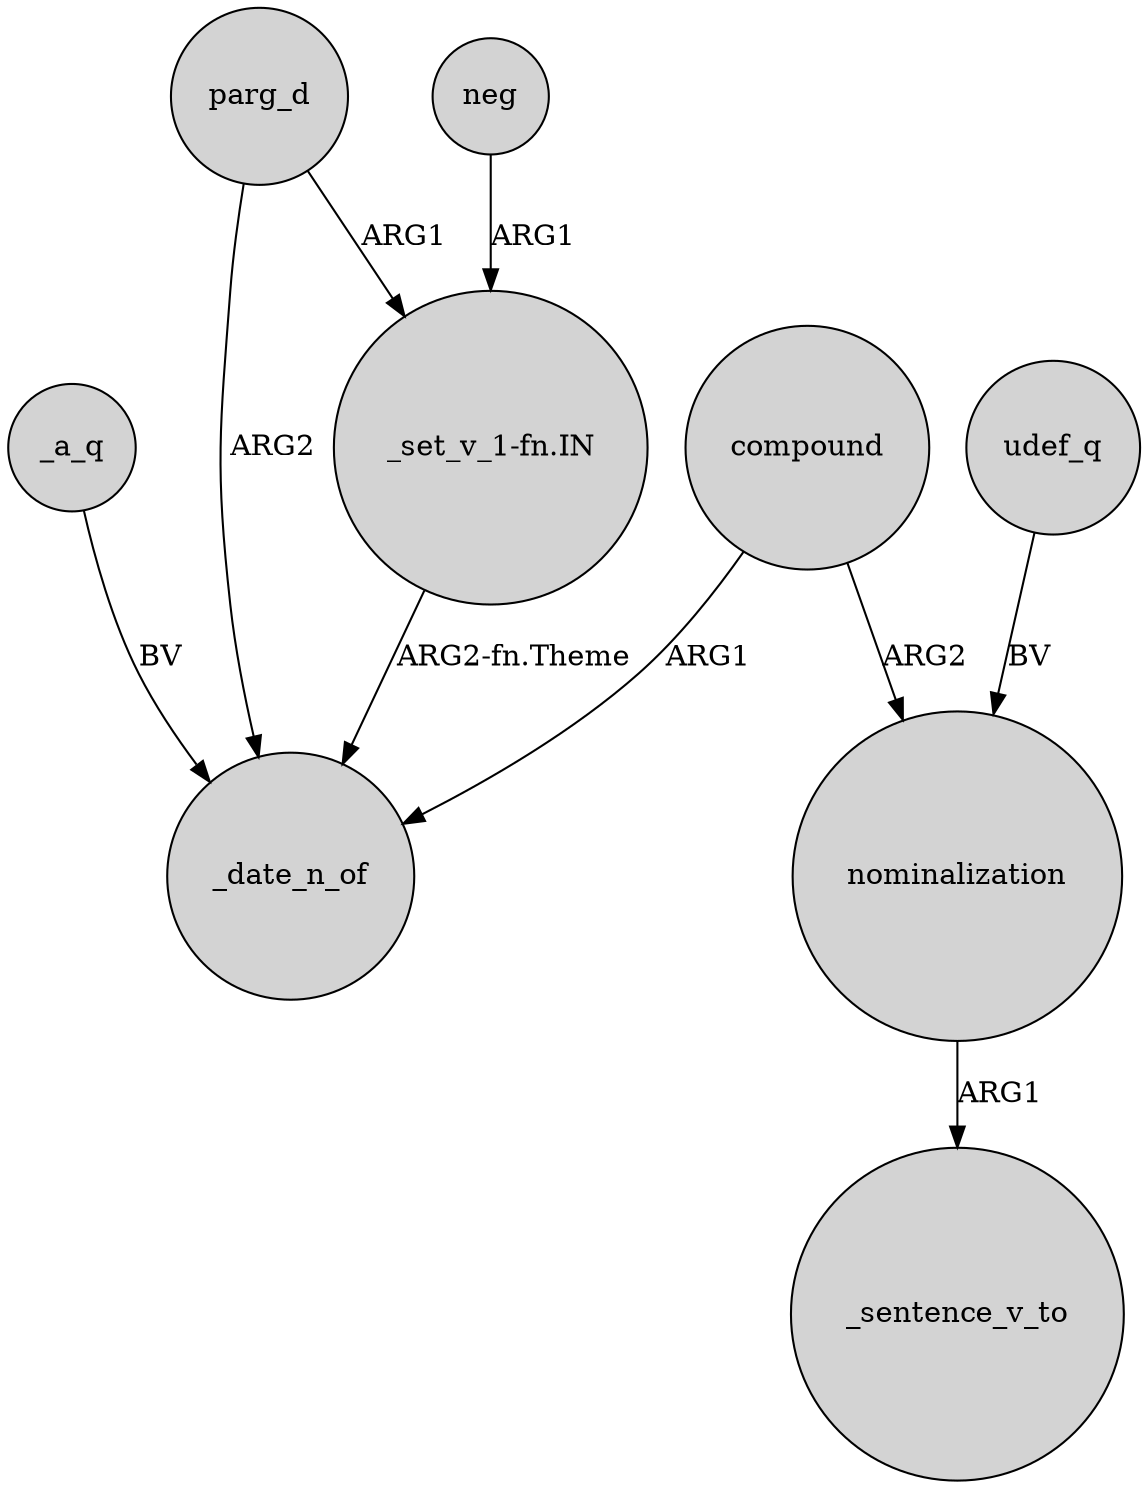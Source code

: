 digraph {
	node [shape=circle style=filled]
	"_set_v_1-fn.IN" -> _date_n_of [label="ARG2-fn.Theme"]
	_a_q -> _date_n_of [label=BV]
	compound -> nominalization [label=ARG2]
	compound -> _date_n_of [label=ARG1]
	neg -> "_set_v_1-fn.IN" [label=ARG1]
	nominalization -> _sentence_v_to [label=ARG1]
	parg_d -> "_set_v_1-fn.IN" [label=ARG1]
	parg_d -> _date_n_of [label=ARG2]
	udef_q -> nominalization [label=BV]
}

